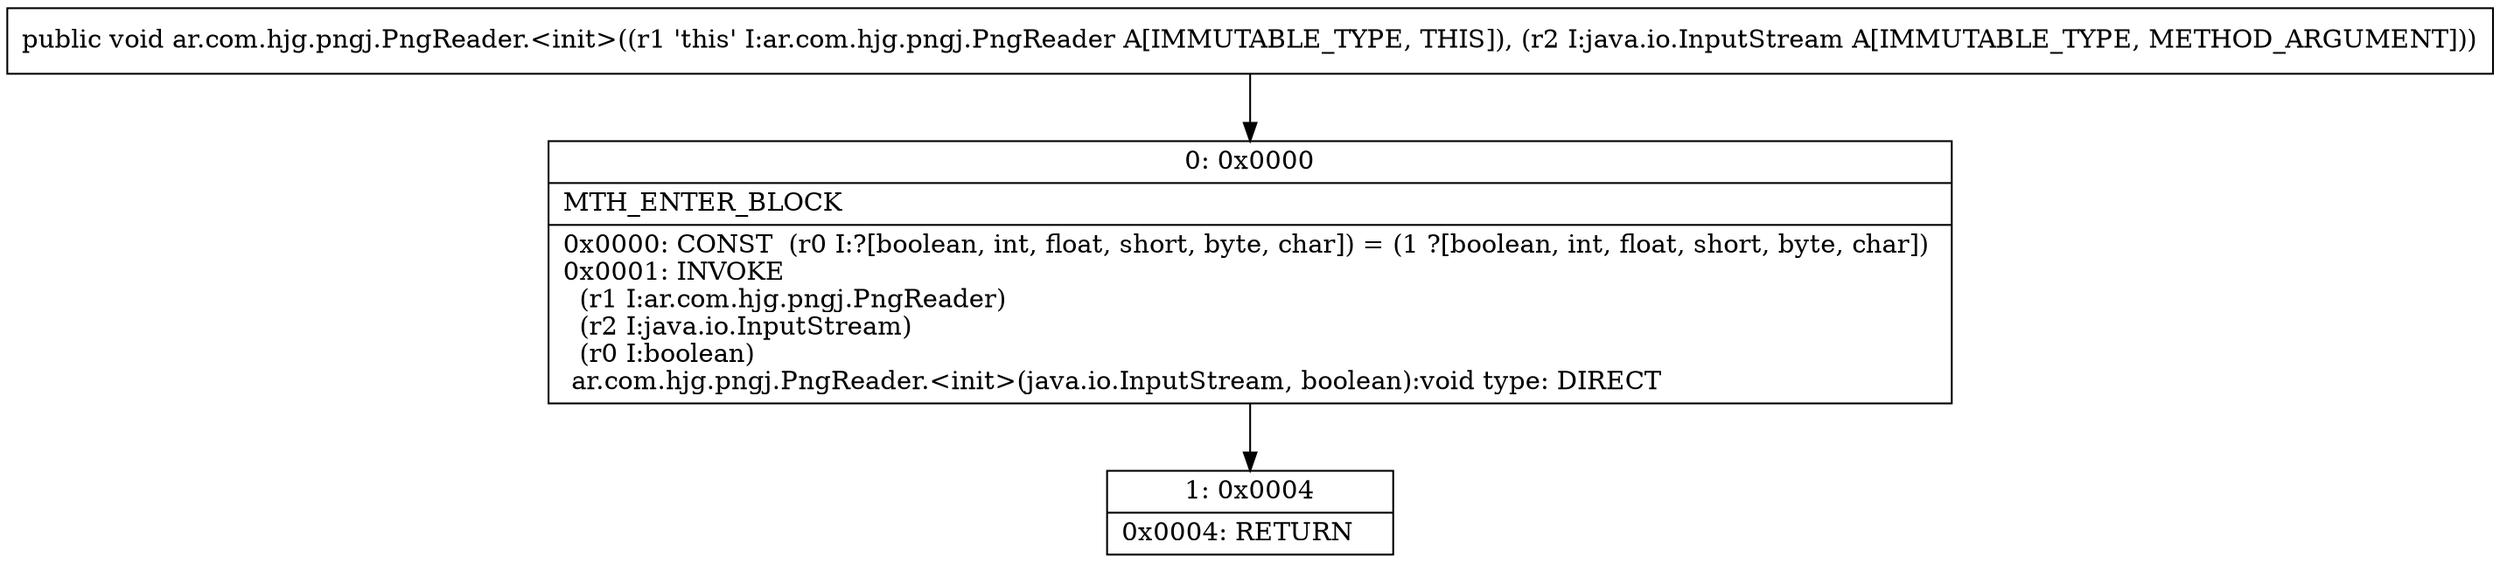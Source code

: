 digraph "CFG forar.com.hjg.pngj.PngReader.\<init\>(Ljava\/io\/InputStream;)V" {
Node_0 [shape=record,label="{0\:\ 0x0000|MTH_ENTER_BLOCK\l|0x0000: CONST  (r0 I:?[boolean, int, float, short, byte, char]) = (1 ?[boolean, int, float, short, byte, char]) \l0x0001: INVOKE  \l  (r1 I:ar.com.hjg.pngj.PngReader)\l  (r2 I:java.io.InputStream)\l  (r0 I:boolean)\l ar.com.hjg.pngj.PngReader.\<init\>(java.io.InputStream, boolean):void type: DIRECT \l}"];
Node_1 [shape=record,label="{1\:\ 0x0004|0x0004: RETURN   \l}"];
MethodNode[shape=record,label="{public void ar.com.hjg.pngj.PngReader.\<init\>((r1 'this' I:ar.com.hjg.pngj.PngReader A[IMMUTABLE_TYPE, THIS]), (r2 I:java.io.InputStream A[IMMUTABLE_TYPE, METHOD_ARGUMENT])) }"];
MethodNode -> Node_0;
Node_0 -> Node_1;
}

